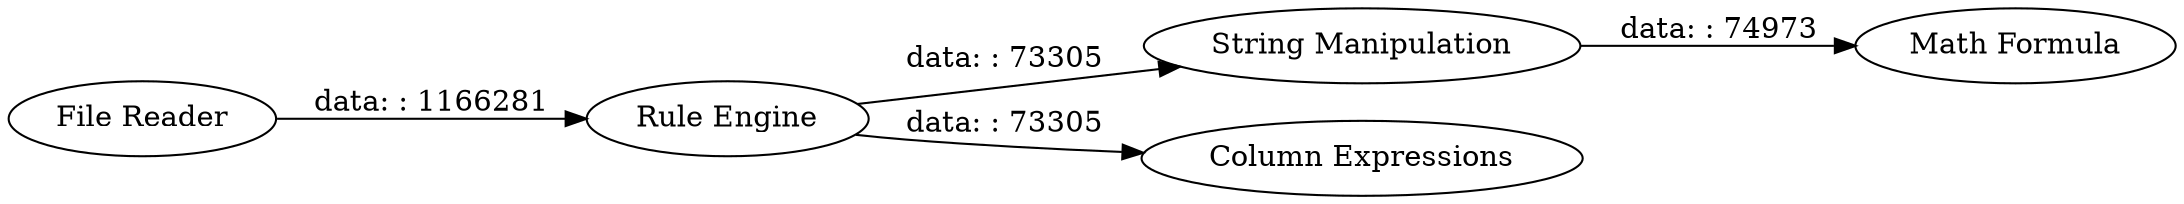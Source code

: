 digraph {
	"-4304046662658542810_28" [label="Math Formula"]
	"-4304046662658542810_27" [label="String Manipulation"]
	"-4304046662658542810_25" [label="File Reader"]
	"-4304046662658542810_26" [label="Rule Engine"]
	"-4304046662658542810_29" [label="Column Expressions"]
	"-4304046662658542810_25" -> "-4304046662658542810_26" [label="data: : 1166281"]
	"-4304046662658542810_26" -> "-4304046662658542810_27" [label="data: : 73305"]
	"-4304046662658542810_26" -> "-4304046662658542810_29" [label="data: : 73305"]
	"-4304046662658542810_27" -> "-4304046662658542810_28" [label="data: : 74973"]
	rankdir=LR
}
